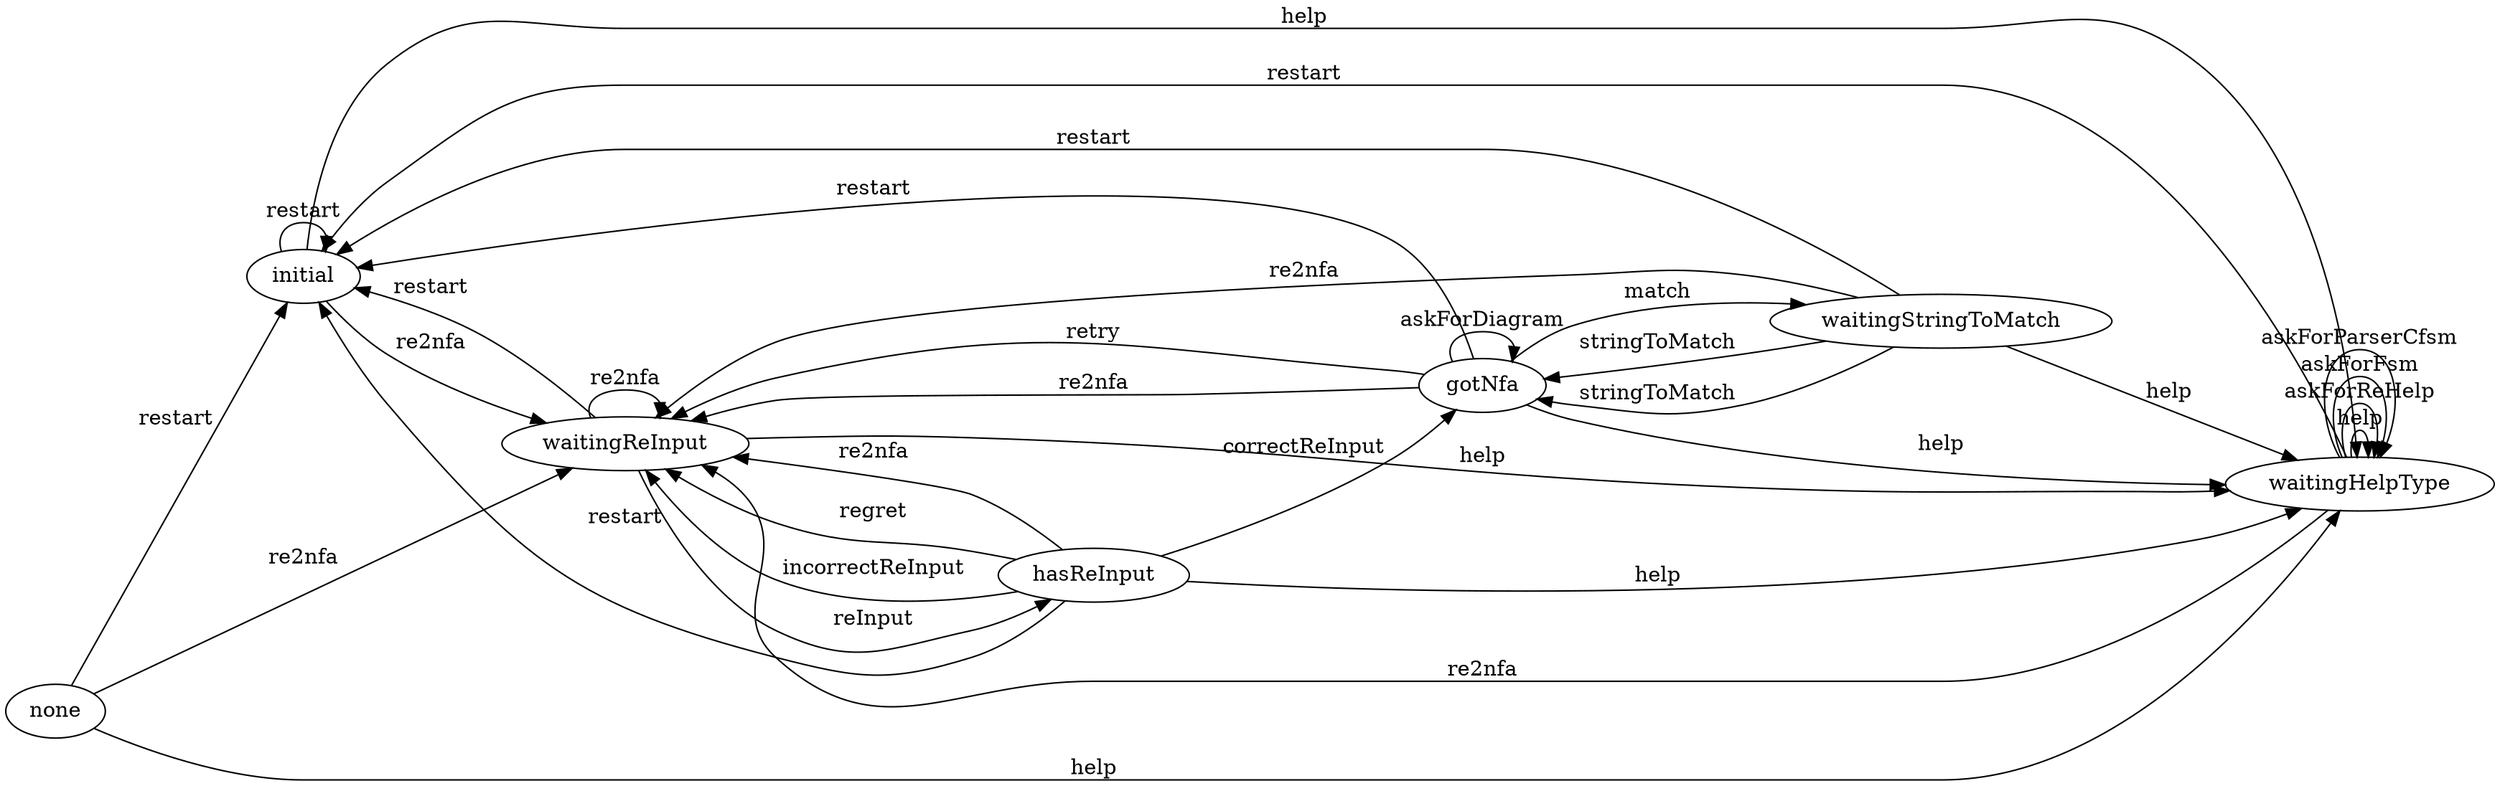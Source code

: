 // Generated by calling: visualize(new ControlFsm(), { orientation: 'horizontal' });
digraph "fsm" {
  rankdir=LR;
  "initial";
  "waitingReInput";
  "waitingHelpType";
  "hasReInput";
  "gotNfa";
  "none" -> "waitingReInput" [ label=" re2nfa " ];
  "initial" -> "waitingReInput" [ label=" re2nfa " ];
  "waitingReInput" -> "waitingReInput" [ label=" re2nfa " ];
  "waitingHelpType" -> "waitingReInput" [ label=" re2nfa " ];
  "hasReInput" -> "waitingReInput" [ label=" re2nfa " ];
  "gotNfa" -> "waitingReInput" [ label=" re2nfa " ];
  "waitingStringToMatch" -> "waitingReInput" [ label=" re2nfa " ];
  "none" -> "waitingHelpType" [ label=" help " ];
  "initial" -> "waitingHelpType" [ label=" help " ];
  "waitingReInput" -> "waitingHelpType" [ label=" help " ];
  "waitingHelpType" -> "waitingHelpType" [ label=" help " ];
  "hasReInput" -> "waitingHelpType" [ label=" help " ];
  "gotNfa" -> "waitingHelpType" [ label=" help " ];
  "waitingStringToMatch" -> "waitingHelpType" [ label=" help " ];
  "waitingHelpType" -> "waitingHelpType" [ label=" askForReHelp " ];
  "waitingHelpType" -> "waitingHelpType" [ label=" askForFsm " ];
  "waitingHelpType" -> "waitingHelpType" [ label=" askForParserCfsm " ];
  "waitingReInput" -> "hasReInput" [ label=" reInput " ];
  "hasReInput" -> "waitingReInput" [ label=" regret " ];
  "hasReInput" -> "gotNfa" [ label=" correctReInput " ];
  "hasReInput" -> "waitingReInput" [ label=" incorrectReInput " ];
  "gotNfa" -> "waitingStringToMatch" [ label=" match " ];
  "gotNfa" -> "gotNfa" [ label=" askForDiagram " ];
  "gotNfa" -> "waitingReInput" [ label=" retry " ];
  "none" -> "initial" [ label=" restart " ];
  "initial" -> "initial" [ label=" restart " ];
  "waitingReInput" -> "initial" [ label=" restart " ];
  "waitingHelpType" -> "initial" [ label=" restart " ];
  "hasReInput" -> "initial" [ label=" restart " ];
  "gotNfa" -> "initial" [ label=" restart " ];
  "waitingStringToMatch" -> "initial" [ label=" restart " ];
  "waitingStringToMatch" -> "gotNfa" [ label=" stringToMatch " ];
  "waitingStringToMatch" -> "gotNfa" [ label=" stringToMatch " ];
}
